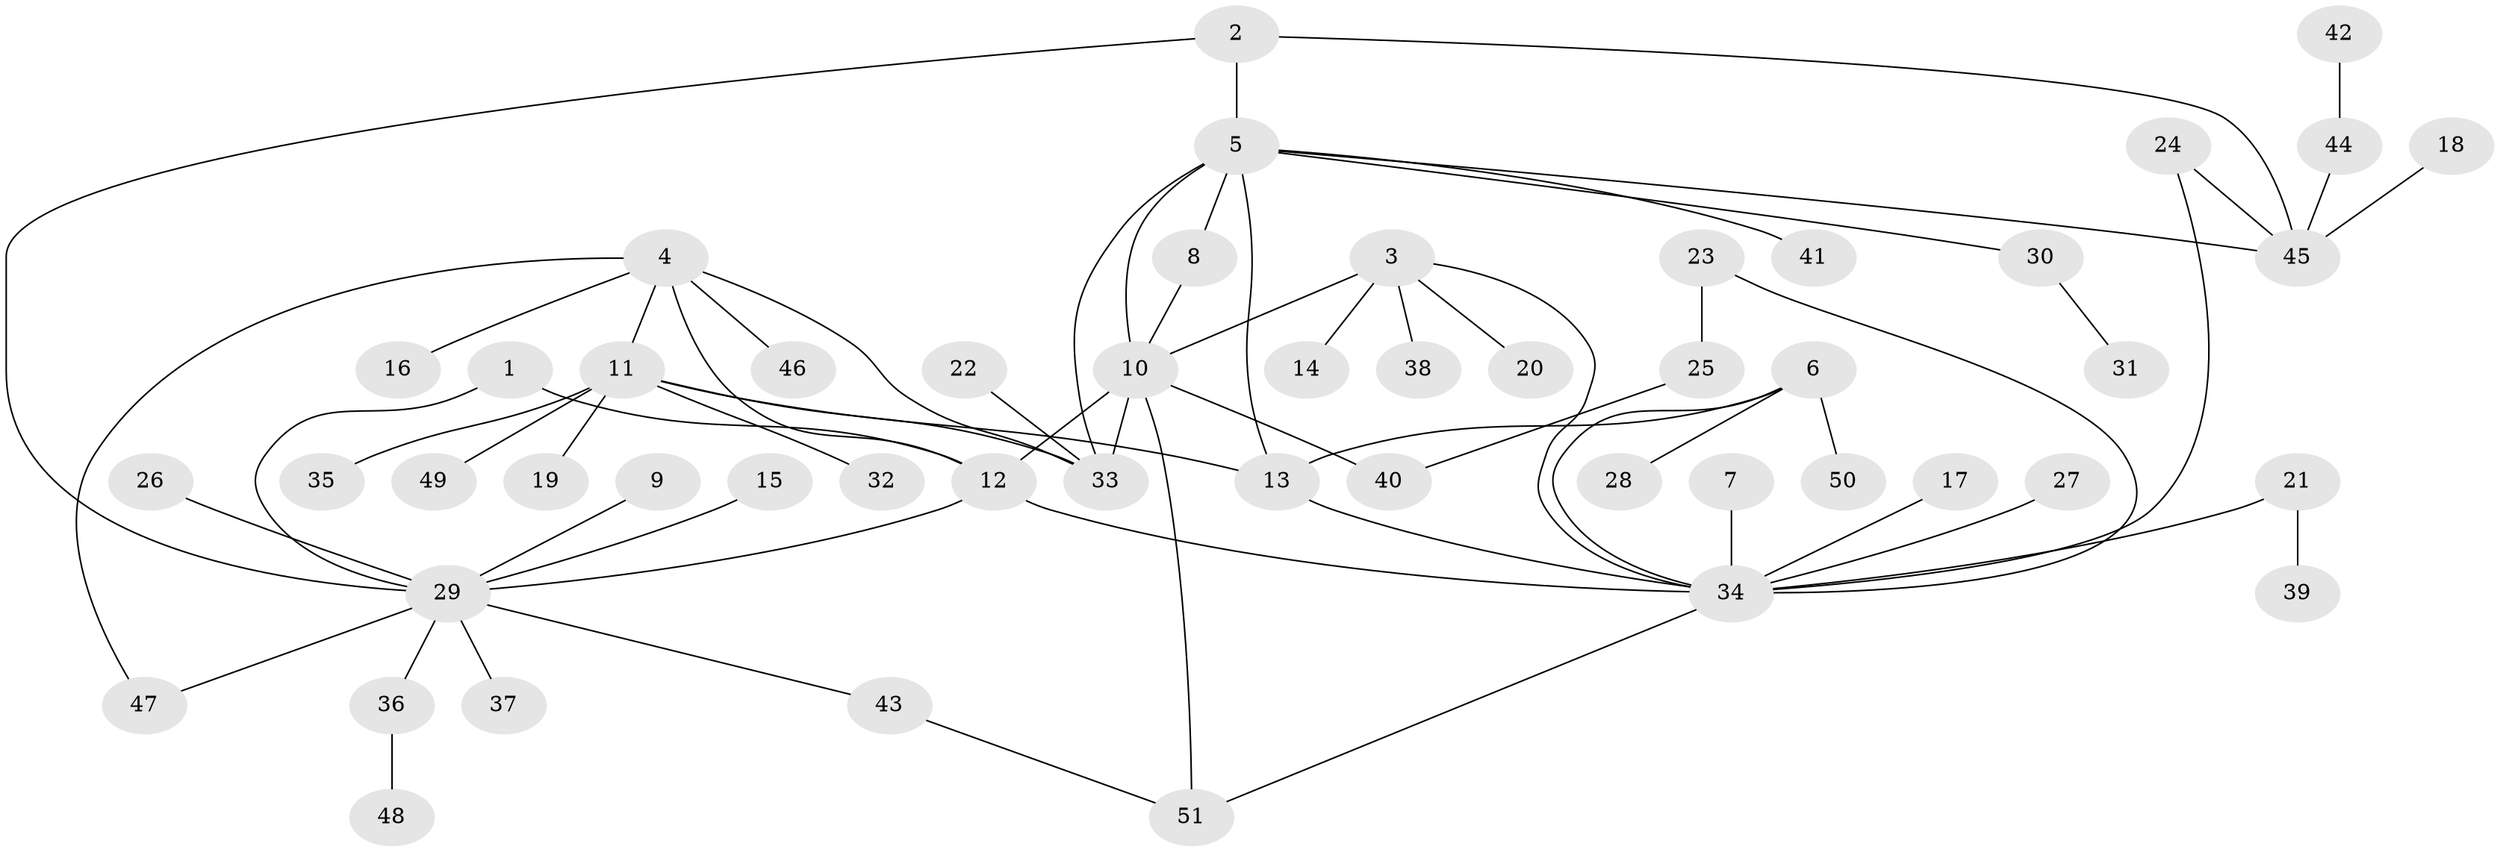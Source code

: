 // original degree distribution, {12: 0.013888888888888888, 5: 0.027777777777777776, 7: 0.013888888888888888, 8: 0.013888888888888888, 6: 0.05555555555555555, 11: 0.013888888888888888, 2: 0.19444444444444445, 10: 0.013888888888888888, 3: 0.06944444444444445, 9: 0.013888888888888888, 1: 0.5555555555555556, 4: 0.013888888888888888}
// Generated by graph-tools (version 1.1) at 2025/37/03/04/25 23:37:40]
// undirected, 51 vertices, 66 edges
graph export_dot {
  node [color=gray90,style=filled];
  1;
  2;
  3;
  4;
  5;
  6;
  7;
  8;
  9;
  10;
  11;
  12;
  13;
  14;
  15;
  16;
  17;
  18;
  19;
  20;
  21;
  22;
  23;
  24;
  25;
  26;
  27;
  28;
  29;
  30;
  31;
  32;
  33;
  34;
  35;
  36;
  37;
  38;
  39;
  40;
  41;
  42;
  43;
  44;
  45;
  46;
  47;
  48;
  49;
  50;
  51;
  1 -- 12 [weight=1.0];
  1 -- 29 [weight=1.0];
  2 -- 5 [weight=1.0];
  2 -- 29 [weight=1.0];
  2 -- 45 [weight=1.0];
  3 -- 10 [weight=2.0];
  3 -- 14 [weight=1.0];
  3 -- 20 [weight=1.0];
  3 -- 34 [weight=1.0];
  3 -- 38 [weight=1.0];
  4 -- 11 [weight=1.0];
  4 -- 12 [weight=1.0];
  4 -- 16 [weight=1.0];
  4 -- 33 [weight=1.0];
  4 -- 46 [weight=1.0];
  4 -- 47 [weight=1.0];
  5 -- 8 [weight=1.0];
  5 -- 10 [weight=2.0];
  5 -- 13 [weight=1.0];
  5 -- 30 [weight=1.0];
  5 -- 33 [weight=1.0];
  5 -- 41 [weight=1.0];
  5 -- 45 [weight=1.0];
  6 -- 13 [weight=1.0];
  6 -- 28 [weight=1.0];
  6 -- 34 [weight=1.0];
  6 -- 50 [weight=1.0];
  7 -- 34 [weight=1.0];
  8 -- 10 [weight=1.0];
  9 -- 29 [weight=1.0];
  10 -- 12 [weight=1.0];
  10 -- 33 [weight=1.0];
  10 -- 40 [weight=1.0];
  10 -- 51 [weight=1.0];
  11 -- 13 [weight=1.0];
  11 -- 19 [weight=1.0];
  11 -- 32 [weight=1.0];
  11 -- 33 [weight=1.0];
  11 -- 35 [weight=1.0];
  11 -- 49 [weight=1.0];
  12 -- 29 [weight=1.0];
  12 -- 34 [weight=1.0];
  13 -- 34 [weight=1.0];
  15 -- 29 [weight=1.0];
  17 -- 34 [weight=1.0];
  18 -- 45 [weight=1.0];
  21 -- 34 [weight=1.0];
  21 -- 39 [weight=1.0];
  22 -- 33 [weight=1.0];
  23 -- 25 [weight=1.0];
  23 -- 34 [weight=1.0];
  24 -- 34 [weight=1.0];
  24 -- 45 [weight=1.0];
  25 -- 40 [weight=1.0];
  26 -- 29 [weight=1.0];
  27 -- 34 [weight=1.0];
  29 -- 36 [weight=1.0];
  29 -- 37 [weight=1.0];
  29 -- 43 [weight=1.0];
  29 -- 47 [weight=1.0];
  30 -- 31 [weight=1.0];
  34 -- 51 [weight=1.0];
  36 -- 48 [weight=1.0];
  42 -- 44 [weight=1.0];
  43 -- 51 [weight=1.0];
  44 -- 45 [weight=1.0];
}
